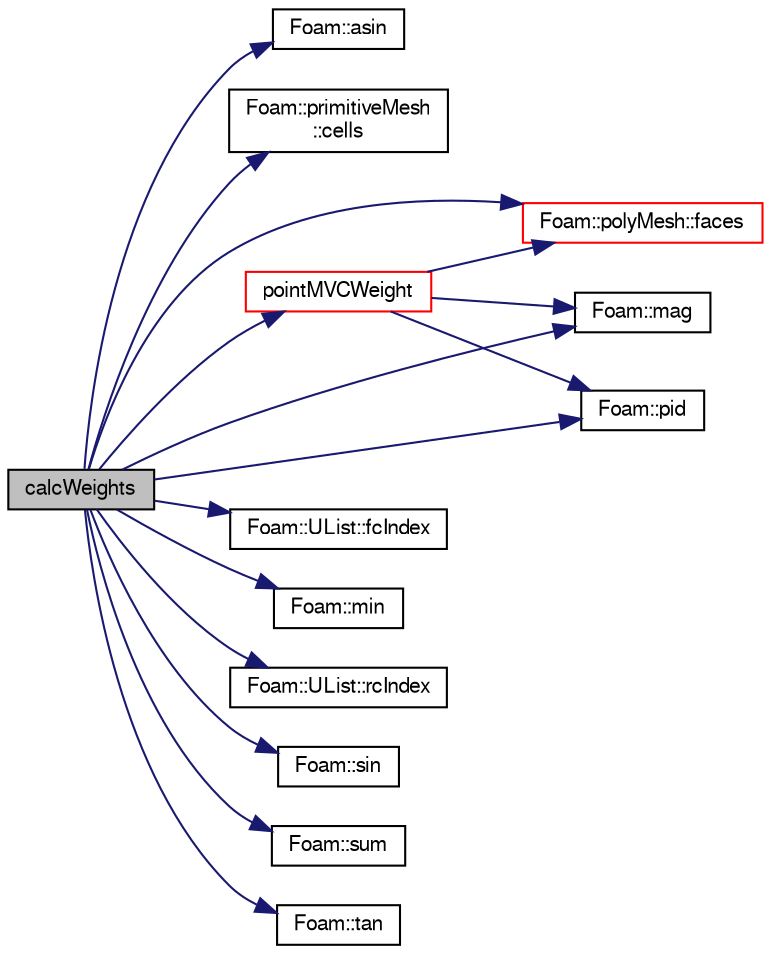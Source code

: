 digraph "calcWeights"
{
  bgcolor="transparent";
  edge [fontname="FreeSans",fontsize="10",labelfontname="FreeSans",labelfontsize="10"];
  node [fontname="FreeSans",fontsize="10",shape=record];
  rankdir="LR";
  Node77 [label="calcWeights",height=0.2,width=0.4,color="black", fillcolor="grey75", style="filled", fontcolor="black"];
  Node77 -> Node78 [color="midnightblue",fontsize="10",style="solid",fontname="FreeSans"];
  Node78 [label="Foam::asin",height=0.2,width=0.4,color="black",URL="$a21124.html#a0f833aaca51130190a5001a7e5392f8a"];
  Node77 -> Node79 [color="midnightblue",fontsize="10",style="solid",fontname="FreeSans"];
  Node79 [label="Foam::primitiveMesh\l::cells",height=0.2,width=0.4,color="black",URL="$a27530.html#af19bf800d725a623c7b1d0101d65e7d3"];
  Node77 -> Node80 [color="midnightblue",fontsize="10",style="solid",fontname="FreeSans"];
  Node80 [label="Foam::polyMesh::faces",height=0.2,width=0.4,color="red",URL="$a27410.html#a431c0a24765f0bb6d32f6a03ce0e9b57",tooltip="Return raw faces. "];
  Node77 -> Node124 [color="midnightblue",fontsize="10",style="solid",fontname="FreeSans"];
  Node124 [label="Foam::UList::fcIndex",height=0.2,width=0.4,color="black",URL="$a25698.html#a512534dbc231b74b95ff84902c1b2087",tooltip="Return the forward circular index, i.e. the next index. "];
  Node77 -> Node125 [color="midnightblue",fontsize="10",style="solid",fontname="FreeSans"];
  Node125 [label="Foam::mag",height=0.2,width=0.4,color="black",URL="$a21124.html#a929da2a3fdcf3dacbbe0487d3a330dae"];
  Node77 -> Node126 [color="midnightblue",fontsize="10",style="solid",fontname="FreeSans"];
  Node126 [label="Foam::min",height=0.2,width=0.4,color="black",URL="$a21124.html#a253e112ad2d56d96230ff39ea7f442dc"];
  Node77 -> Node127 [color="midnightblue",fontsize="10",style="solid",fontname="FreeSans"];
  Node127 [label="Foam::pid",height=0.2,width=0.4,color="black",URL="$a21124.html#ab621fe2533a48ef515cd6477f3aec992",tooltip="Return the PID of this process. "];
  Node77 -> Node128 [color="midnightblue",fontsize="10",style="solid",fontname="FreeSans"];
  Node128 [label="pointMVCWeight",height=0.2,width=0.4,color="red",URL="$a22950.html#a9eb2a5cf66e8072aff3e81864ce7bfc9",tooltip="Construct from components. "];
  Node128 -> Node80 [color="midnightblue",fontsize="10",style="solid",fontname="FreeSans"];
  Node128 -> Node125 [color="midnightblue",fontsize="10",style="solid",fontname="FreeSans"];
  Node128 -> Node127 [color="midnightblue",fontsize="10",style="solid",fontname="FreeSans"];
  Node77 -> Node147 [color="midnightblue",fontsize="10",style="solid",fontname="FreeSans"];
  Node147 [label="Foam::UList::rcIndex",height=0.2,width=0.4,color="black",URL="$a25698.html#a286b66c68007df4532de24354ec487cb",tooltip="Return the reverse circular index, i.e. the previous index. "];
  Node77 -> Node148 [color="midnightblue",fontsize="10",style="solid",fontname="FreeSans"];
  Node148 [label="Foam::sin",height=0.2,width=0.4,color="black",URL="$a21124.html#a4517d680df5510934705011b30dcefa6"];
  Node77 -> Node149 [color="midnightblue",fontsize="10",style="solid",fontname="FreeSans"];
  Node149 [label="Foam::sum",height=0.2,width=0.4,color="black",URL="$a21124.html#a3d8733143aad0e03b300186ab4bef137"];
  Node77 -> Node150 [color="midnightblue",fontsize="10",style="solid",fontname="FreeSans"];
  Node150 [label="Foam::tan",height=0.2,width=0.4,color="black",URL="$a21124.html#a18940c864aa0256e0d61061dbfe23243"];
}
